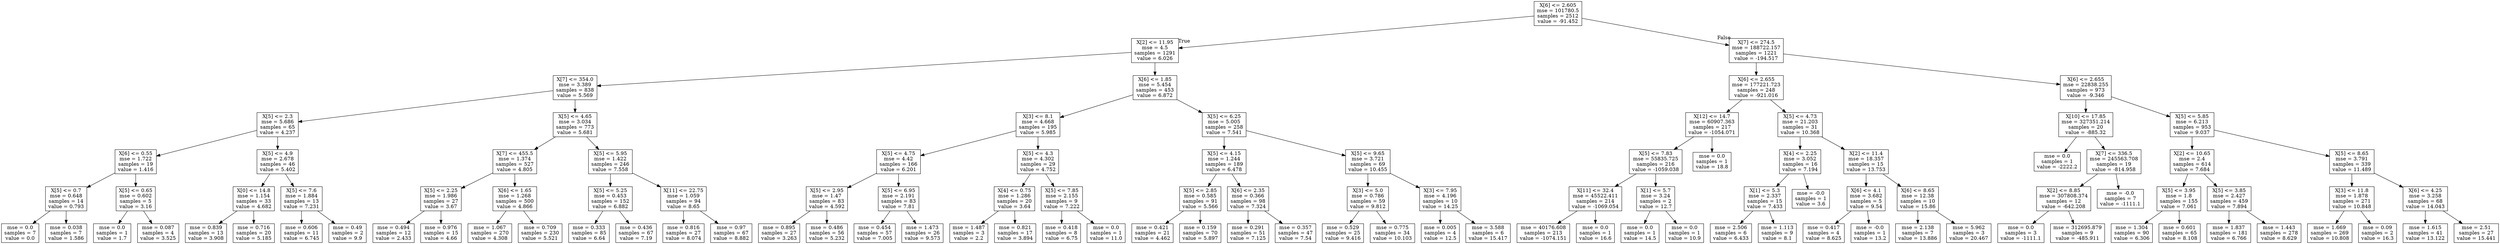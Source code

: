 digraph Tree {
node [shape=box] ;
0 [label="X[6] <= 2.605\nmse = 101780.5\nsamples = 2512\nvalue = -91.452"] ;
1 [label="X[2] <= 11.95\nmse = 4.5\nsamples = 1291\nvalue = 6.026"] ;
0 -> 1 [labeldistance=2.5, labelangle=45, headlabel="True"] ;
2 [label="X[7] <= 354.0\nmse = 3.389\nsamples = 838\nvalue = 5.569"] ;
1 -> 2 ;
3 [label="X[5] <= 2.3\nmse = 5.686\nsamples = 65\nvalue = 4.237"] ;
2 -> 3 ;
4 [label="X[6] <= 0.55\nmse = 1.722\nsamples = 19\nvalue = 1.416"] ;
3 -> 4 ;
5 [label="X[5] <= 0.7\nmse = 0.648\nsamples = 14\nvalue = 0.793"] ;
4 -> 5 ;
6 [label="mse = 0.0\nsamples = 7\nvalue = 0.0"] ;
5 -> 6 ;
7 [label="mse = 0.038\nsamples = 7\nvalue = 1.586"] ;
5 -> 7 ;
8 [label="X[5] <= 0.65\nmse = 0.602\nsamples = 5\nvalue = 3.16"] ;
4 -> 8 ;
9 [label="mse = 0.0\nsamples = 1\nvalue = 1.7"] ;
8 -> 9 ;
10 [label="mse = 0.087\nsamples = 4\nvalue = 3.525"] ;
8 -> 10 ;
11 [label="X[5] <= 4.9\nmse = 2.678\nsamples = 46\nvalue = 5.402"] ;
3 -> 11 ;
12 [label="X[0] <= 14.8\nmse = 1.154\nsamples = 33\nvalue = 4.682"] ;
11 -> 12 ;
13 [label="mse = 0.839\nsamples = 13\nvalue = 3.908"] ;
12 -> 13 ;
14 [label="mse = 0.716\nsamples = 20\nvalue = 5.185"] ;
12 -> 14 ;
15 [label="X[5] <= 7.6\nmse = 1.884\nsamples = 13\nvalue = 7.231"] ;
11 -> 15 ;
16 [label="mse = 0.606\nsamples = 11\nvalue = 6.745"] ;
15 -> 16 ;
17 [label="mse = 0.49\nsamples = 2\nvalue = 9.9"] ;
15 -> 17 ;
18 [label="X[5] <= 4.65\nmse = 3.034\nsamples = 773\nvalue = 5.681"] ;
2 -> 18 ;
19 [label="X[7] <= 455.5\nmse = 1.374\nsamples = 527\nvalue = 4.805"] ;
18 -> 19 ;
20 [label="X[5] <= 2.25\nmse = 1.986\nsamples = 27\nvalue = 3.67"] ;
19 -> 20 ;
21 [label="mse = 0.494\nsamples = 12\nvalue = 2.433"] ;
20 -> 21 ;
22 [label="mse = 0.976\nsamples = 15\nvalue = 4.66"] ;
20 -> 22 ;
23 [label="X[6] <= 1.65\nmse = 1.268\nsamples = 500\nvalue = 4.866"] ;
19 -> 23 ;
24 [label="mse = 1.067\nsamples = 270\nvalue = 4.308"] ;
23 -> 24 ;
25 [label="mse = 0.709\nsamples = 230\nvalue = 5.521"] ;
23 -> 25 ;
26 [label="X[5] <= 5.95\nmse = 1.422\nsamples = 246\nvalue = 7.558"] ;
18 -> 26 ;
27 [label="X[5] <= 5.25\nmse = 0.453\nsamples = 152\nvalue = 6.882"] ;
26 -> 27 ;
28 [label="mse = 0.333\nsamples = 85\nvalue = 6.64"] ;
27 -> 28 ;
29 [label="mse = 0.436\nsamples = 67\nvalue = 7.19"] ;
27 -> 29 ;
30 [label="X[11] <= 22.75\nmse = 1.059\nsamples = 94\nvalue = 8.65"] ;
26 -> 30 ;
31 [label="mse = 0.816\nsamples = 27\nvalue = 8.074"] ;
30 -> 31 ;
32 [label="mse = 0.97\nsamples = 67\nvalue = 8.882"] ;
30 -> 32 ;
33 [label="X[6] <= 1.85\nmse = 5.454\nsamples = 453\nvalue = 6.872"] ;
1 -> 33 ;
34 [label="X[3] <= 8.1\nmse = 4.668\nsamples = 195\nvalue = 5.985"] ;
33 -> 34 ;
35 [label="X[5] <= 4.75\nmse = 4.42\nsamples = 166\nvalue = 6.201"] ;
34 -> 35 ;
36 [label="X[5] <= 2.95\nmse = 1.47\nsamples = 83\nvalue = 4.592"] ;
35 -> 36 ;
37 [label="mse = 0.895\nsamples = 27\nvalue = 3.263"] ;
36 -> 37 ;
38 [label="mse = 0.486\nsamples = 56\nvalue = 5.232"] ;
36 -> 38 ;
39 [label="X[5] <= 6.95\nmse = 2.191\nsamples = 83\nvalue = 7.81"] ;
35 -> 39 ;
40 [label="mse = 0.454\nsamples = 57\nvalue = 7.005"] ;
39 -> 40 ;
41 [label="mse = 1.473\nsamples = 26\nvalue = 9.573"] ;
39 -> 41 ;
42 [label="X[5] <= 4.3\nmse = 4.302\nsamples = 29\nvalue = 4.752"] ;
34 -> 42 ;
43 [label="X[4] <= 0.75\nmse = 1.286\nsamples = 20\nvalue = 3.64"] ;
42 -> 43 ;
44 [label="mse = 1.487\nsamples = 3\nvalue = 2.2"] ;
43 -> 44 ;
45 [label="mse = 0.821\nsamples = 17\nvalue = 3.894"] ;
43 -> 45 ;
46 [label="X[5] <= 7.85\nmse = 2.155\nsamples = 9\nvalue = 7.222"] ;
42 -> 46 ;
47 [label="mse = 0.418\nsamples = 8\nvalue = 6.75"] ;
46 -> 47 ;
48 [label="mse = 0.0\nsamples = 1\nvalue = 11.0"] ;
46 -> 48 ;
49 [label="X[5] <= 6.25\nmse = 5.005\nsamples = 258\nvalue = 7.541"] ;
33 -> 49 ;
50 [label="X[5] <= 4.15\nmse = 1.244\nsamples = 189\nvalue = 6.478"] ;
49 -> 50 ;
51 [label="X[5] <= 2.85\nmse = 0.585\nsamples = 91\nvalue = 5.566"] ;
50 -> 51 ;
52 [label="mse = 0.421\nsamples = 21\nvalue = 4.462"] ;
51 -> 52 ;
53 [label="mse = 0.159\nsamples = 70\nvalue = 5.897"] ;
51 -> 53 ;
54 [label="X[6] <= 2.35\nmse = 0.366\nsamples = 98\nvalue = 7.324"] ;
50 -> 54 ;
55 [label="mse = 0.291\nsamples = 51\nvalue = 7.125"] ;
54 -> 55 ;
56 [label="mse = 0.357\nsamples = 47\nvalue = 7.54"] ;
54 -> 56 ;
57 [label="X[5] <= 9.65\nmse = 3.721\nsamples = 69\nvalue = 10.455"] ;
49 -> 57 ;
58 [label="X[3] <= 5.0\nmse = 0.786\nsamples = 59\nvalue = 9.812"] ;
57 -> 58 ;
59 [label="mse = 0.529\nsamples = 25\nvalue = 9.416"] ;
58 -> 59 ;
60 [label="mse = 0.775\nsamples = 34\nvalue = 10.103"] ;
58 -> 60 ;
61 [label="X[3] <= 7.95\nmse = 4.196\nsamples = 10\nvalue = 14.25"] ;
57 -> 61 ;
62 [label="mse = 0.005\nsamples = 4\nvalue = 12.5"] ;
61 -> 62 ;
63 [label="mse = 3.588\nsamples = 6\nvalue = 15.417"] ;
61 -> 63 ;
64 [label="X[7] <= 274.5\nmse = 188722.157\nsamples = 1221\nvalue = -194.517"] ;
0 -> 64 [labeldistance=2.5, labelangle=-45, headlabel="False"] ;
65 [label="X[6] <= 2.655\nmse = 177221.723\nsamples = 248\nvalue = -921.016"] ;
64 -> 65 ;
66 [label="X[12] <= 14.7\nmse = 60907.363\nsamples = 217\nvalue = -1054.071"] ;
65 -> 66 ;
67 [label="X[5] <= 7.83\nmse = 55835.725\nsamples = 216\nvalue = -1059.038"] ;
66 -> 67 ;
68 [label="X[11] <= 32.4\nmse = 45522.411\nsamples = 214\nvalue = -1069.054"] ;
67 -> 68 ;
69 [label="mse = 40176.608\nsamples = 213\nvalue = -1074.151"] ;
68 -> 69 ;
70 [label="mse = 0.0\nsamples = 1\nvalue = 16.6"] ;
68 -> 70 ;
71 [label="X[1] <= 5.7\nmse = 3.24\nsamples = 2\nvalue = 12.7"] ;
67 -> 71 ;
72 [label="mse = 0.0\nsamples = 1\nvalue = 14.5"] ;
71 -> 72 ;
73 [label="mse = 0.0\nsamples = 1\nvalue = 10.9"] ;
71 -> 73 ;
74 [label="mse = 0.0\nsamples = 1\nvalue = 18.8"] ;
66 -> 74 ;
75 [label="X[5] <= 4.73\nmse = 21.203\nsamples = 31\nvalue = 10.368"] ;
65 -> 75 ;
76 [label="X[4] <= 2.25\nmse = 3.052\nsamples = 16\nvalue = 7.194"] ;
75 -> 76 ;
77 [label="X[1] <= 5.3\nmse = 2.337\nsamples = 15\nvalue = 7.433"] ;
76 -> 77 ;
78 [label="mse = 2.506\nsamples = 6\nvalue = 6.433"] ;
77 -> 78 ;
79 [label="mse = 1.113\nsamples = 9\nvalue = 8.1"] ;
77 -> 79 ;
80 [label="mse = -0.0\nsamples = 1\nvalue = 3.6"] ;
76 -> 80 ;
81 [label="X[2] <= 11.4\nmse = 18.357\nsamples = 15\nvalue = 13.753"] ;
75 -> 81 ;
82 [label="X[6] <= 4.1\nmse = 3.682\nsamples = 5\nvalue = 9.54"] ;
81 -> 82 ;
83 [label="mse = 0.417\nsamples = 4\nvalue = 8.625"] ;
82 -> 83 ;
84 [label="mse = -0.0\nsamples = 1\nvalue = 13.2"] ;
82 -> 84 ;
85 [label="X[6] <= 8.65\nmse = 12.38\nsamples = 10\nvalue = 15.86"] ;
81 -> 85 ;
86 [label="mse = 2.138\nsamples = 7\nvalue = 13.886"] ;
85 -> 86 ;
87 [label="mse = 5.962\nsamples = 3\nvalue = 20.467"] ;
85 -> 87 ;
88 [label="X[6] <= 2.655\nmse = 22838.255\nsamples = 973\nvalue = -9.346"] ;
64 -> 88 ;
89 [label="X[10] <= 17.85\nmse = 327351.214\nsamples = 20\nvalue = -885.32"] ;
88 -> 89 ;
90 [label="mse = 0.0\nsamples = 1\nvalue = -2222.2"] ;
89 -> 90 ;
91 [label="X[7] <= 336.5\nmse = 245563.708\nsamples = 19\nvalue = -814.958"] ;
89 -> 91 ;
92 [label="X[2] <= 8.85\nmse = 307808.374\nsamples = 12\nvalue = -642.208"] ;
91 -> 92 ;
93 [label="mse = 0.0\nsamples = 3\nvalue = -1111.1"] ;
92 -> 93 ;
94 [label="mse = 312695.879\nsamples = 9\nvalue = -485.911"] ;
92 -> 94 ;
95 [label="mse = -0.0\nsamples = 7\nvalue = -1111.1"] ;
91 -> 95 ;
96 [label="X[5] <= 5.85\nmse = 6.213\nsamples = 953\nvalue = 9.037"] ;
88 -> 96 ;
97 [label="X[2] <= 10.65\nmse = 2.4\nsamples = 614\nvalue = 7.684"] ;
96 -> 97 ;
98 [label="X[5] <= 3.95\nmse = 1.8\nsamples = 155\nvalue = 7.061"] ;
97 -> 98 ;
99 [label="mse = 1.304\nsamples = 90\nvalue = 6.306"] ;
98 -> 99 ;
100 [label="mse = 0.601\nsamples = 65\nvalue = 8.108"] ;
98 -> 100 ;
101 [label="X[5] <= 3.85\nmse = 2.427\nsamples = 459\nvalue = 7.894"] ;
97 -> 101 ;
102 [label="mse = 1.837\nsamples = 181\nvalue = 6.766"] ;
101 -> 102 ;
103 [label="mse = 1.443\nsamples = 278\nvalue = 8.629"] ;
101 -> 103 ;
104 [label="X[5] <= 8.65\nmse = 3.791\nsamples = 339\nvalue = 11.489"] ;
96 -> 104 ;
105 [label="X[3] <= 11.8\nmse = 1.878\nsamples = 271\nvalue = 10.848"] ;
104 -> 105 ;
106 [label="mse = 1.669\nsamples = 269\nvalue = 10.808"] ;
105 -> 106 ;
107 [label="mse = 0.09\nsamples = 2\nvalue = 16.3"] ;
105 -> 107 ;
108 [label="X[6] <= 4.25\nmse = 3.258\nsamples = 68\nvalue = 14.043"] ;
104 -> 108 ;
109 [label="mse = 1.615\nsamples = 41\nvalue = 13.122"] ;
108 -> 109 ;
110 [label="mse = 2.51\nsamples = 27\nvalue = 15.441"] ;
108 -> 110 ;
}